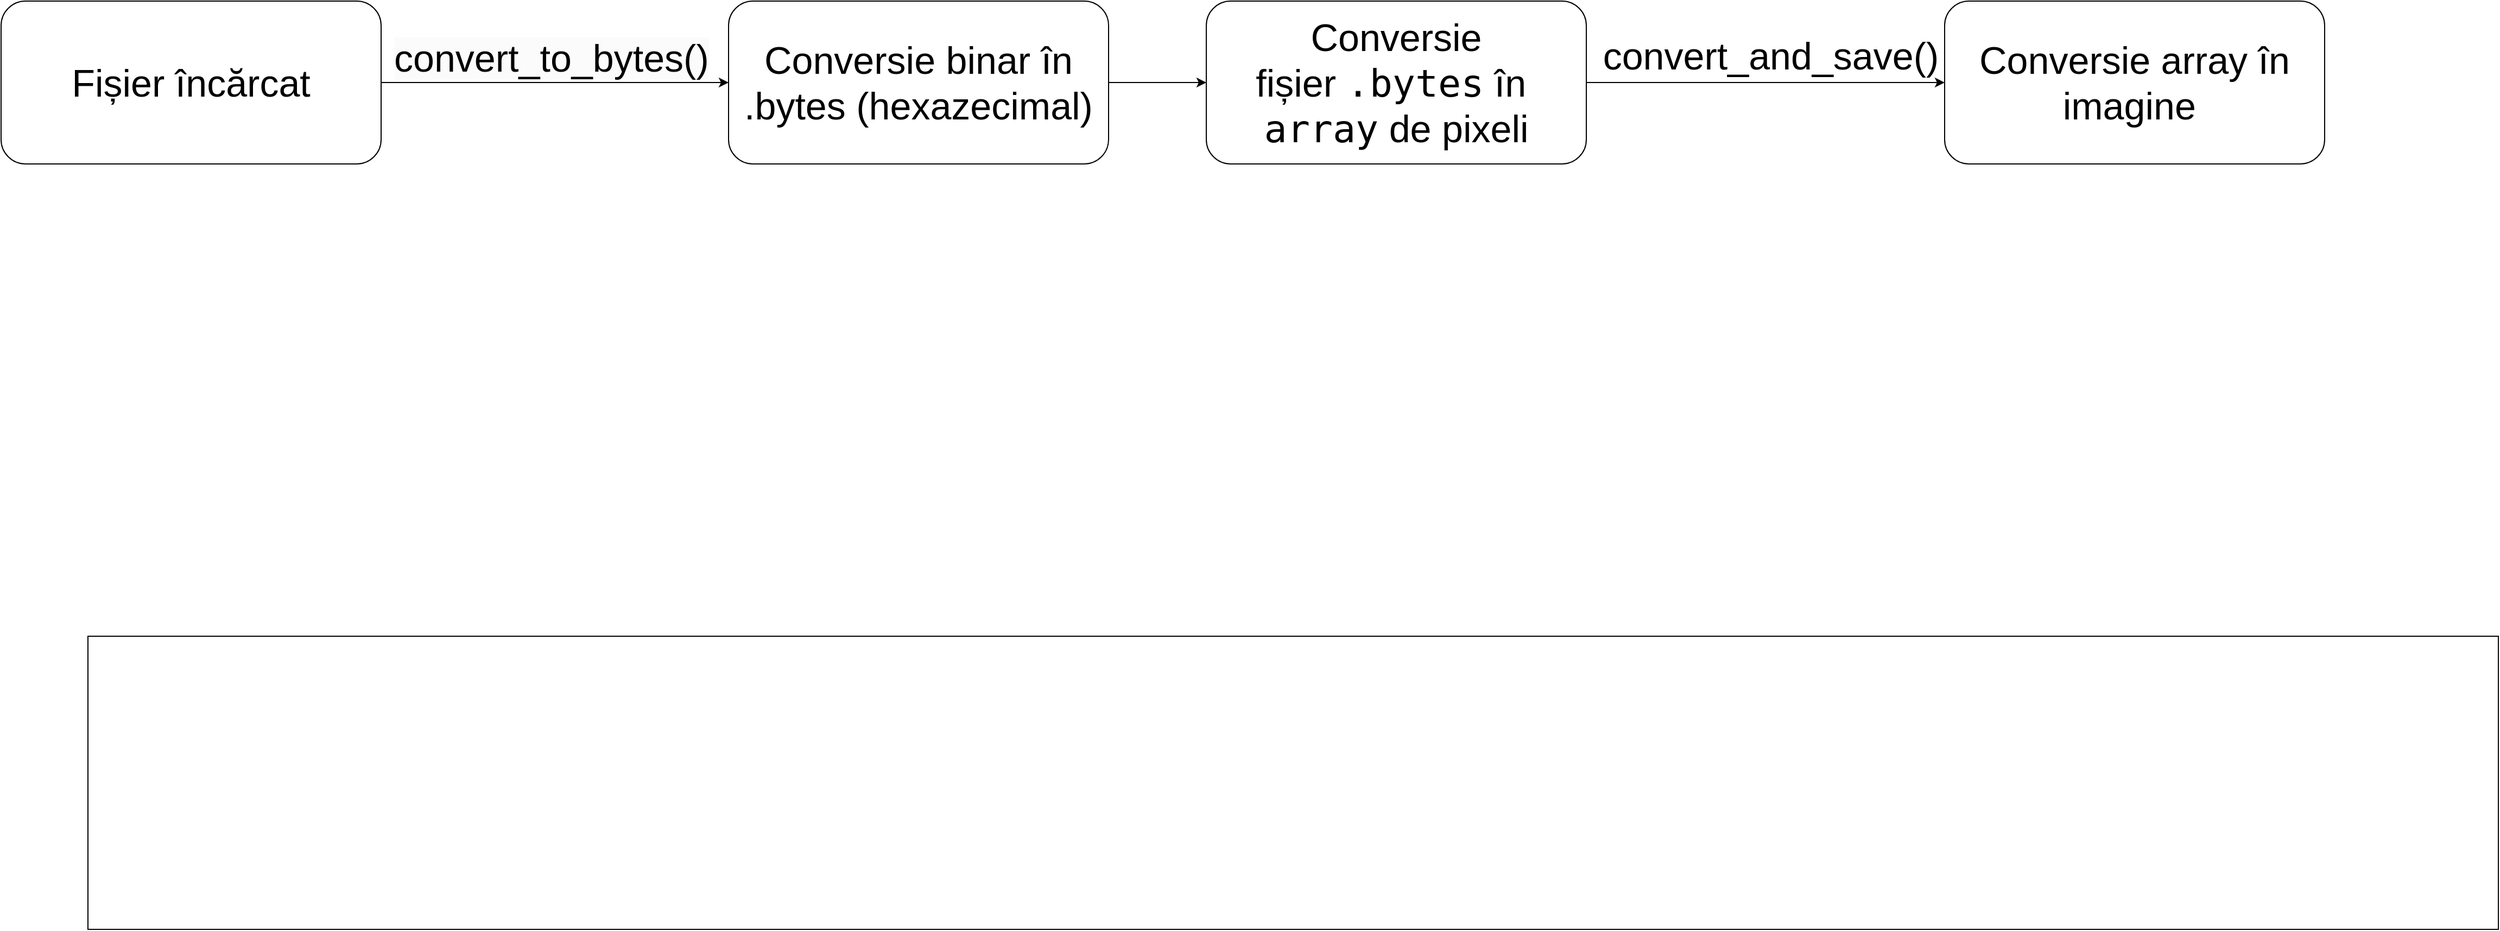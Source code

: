 <mxfile version="26.0.16">
  <diagram name="Pagină-1" id="5eUkdSgX30Y44kpR-12e">
    <mxGraphModel dx="3160" dy="1398" grid="1" gridSize="10" guides="1" tooltips="1" connect="1" arrows="1" fold="1" page="1" pageScale="1" pageWidth="827" pageHeight="1169" math="0" shadow="0">
      <root>
        <mxCell id="0" />
        <mxCell id="1" parent="0" />
        <mxCell id="FSYm2LaGMuL27qVGOOie-42" value="&lt;font&gt;convert_and_save()&lt;/font&gt;" style="text;html=1;align=center;verticalAlign=middle;whiteSpace=wrap;rounded=0;fontSize=35;movable=1;resizable=1;rotatable=1;deletable=1;editable=1;locked=0;connectable=1;" vertex="1" parent="1">
          <mxGeometry x="1470" y="140" width="60" height="30" as="geometry" />
        </mxCell>
        <mxCell id="FSYm2LaGMuL27qVGOOie-63" value="" style="rounded=0;whiteSpace=wrap;html=1;" vertex="1" parent="1">
          <mxGeometry x="-50" y="690" width="2220" height="270" as="geometry" />
        </mxCell>
        <mxCell id="FSYm2LaGMuL27qVGOOie-57" style="edgeStyle=orthogonalEdgeStyle;rounded=0;orthogonalLoop=1;jettySize=auto;html=1;exitX=1;exitY=0.5;exitDx=0;exitDy=0;entryX=0;entryY=0.5;entryDx=0;entryDy=0;fontSize=35;movable=0;resizable=0;rotatable=0;deletable=0;editable=0;locked=1;connectable=0;" edge="1" parent="1" source="FSYm2LaGMuL27qVGOOie-50" target="FSYm2LaGMuL27qVGOOie-53">
          <mxGeometry relative="1" as="geometry" />
        </mxCell>
        <mxCell id="FSYm2LaGMuL27qVGOOie-50" value="Conversie fișier&amp;nbsp;&lt;code data-end=&quot;1301&quot; data-start=&quot;1293&quot;&gt;.bytes&lt;/code&gt;&amp;nbsp;în&amp;nbsp;&lt;div&gt;&lt;code data-end=&quot;1317&quot; data-start=&quot;1310&quot;&gt;array&lt;/code&gt;&amp;nbsp;de pixeli&lt;/div&gt;" style="rounded=1;whiteSpace=wrap;html=1;fontSize=35;verticalAlign=middle;movable=1;resizable=1;rotatable=1;deletable=1;editable=1;locked=0;connectable=1;" vertex="1" parent="1">
          <mxGeometry x="980" y="105" width="350" height="150" as="geometry" />
        </mxCell>
        <mxCell id="FSYm2LaGMuL27qVGOOie-53" value="Conversie array în imagine&amp;nbsp;" style="rounded=1;whiteSpace=wrap;html=1;fontSize=35;verticalAlign=middle;movable=0;resizable=0;rotatable=0;deletable=0;editable=0;locked=1;connectable=0;" vertex="1" parent="1">
          <mxGeometry x="1660" y="105" width="350" height="150" as="geometry" />
        </mxCell>
        <mxCell id="FSYm2LaGMuL27qVGOOie-56" value="&lt;span style=&quot;color: rgb(0, 0, 0); font-family: Helvetica; font-style: normal; font-variant-ligatures: normal; font-variant-caps: normal; font-weight: 400; letter-spacing: normal; orphans: 2; text-align: center; text-indent: 0px; text-transform: none; widows: 2; word-spacing: 0px; -webkit-text-stroke-width: 0px; white-space: normal; background-color: rgb(251, 251, 251); text-decoration-thickness: initial; text-decoration-style: initial; text-decoration-color: initial; float: none; display: inline !important;&quot;&gt;convert_to_bytes()&lt;/span&gt;" style="text;whiteSpace=wrap;html=1;fontSize=35;movable=1;resizable=1;rotatable=1;deletable=1;editable=1;locked=0;connectable=1;" vertex="1" parent="1">
          <mxGeometry x="230" y="130" width="300" height="70" as="geometry" />
        </mxCell>
        <mxCell id="FSYm2LaGMuL27qVGOOie-65" style="edgeStyle=orthogonalEdgeStyle;rounded=0;orthogonalLoop=1;jettySize=auto;html=1;exitX=1;exitY=0.5;exitDx=0;exitDy=0;entryX=0;entryY=0.5;entryDx=0;entryDy=0;" edge="1" parent="1" source="FSYm2LaGMuL27qVGOOie-64" target="FSYm2LaGMuL27qVGOOie-50">
          <mxGeometry relative="1" as="geometry" />
        </mxCell>
        <mxCell id="FSYm2LaGMuL27qVGOOie-64" value="Conversie binar în .bytes (hexazecimal)" style="rounded=1;whiteSpace=wrap;html=1;fontSize=35;verticalAlign=middle;movable=1;resizable=1;rotatable=1;deletable=1;editable=1;locked=0;connectable=1;" vertex="1" parent="1">
          <mxGeometry x="540" y="105" width="350" height="150" as="geometry" />
        </mxCell>
        <mxCell id="FSYm2LaGMuL27qVGOOie-67" style="edgeStyle=orthogonalEdgeStyle;rounded=0;orthogonalLoop=1;jettySize=auto;html=1;exitX=1;exitY=0.5;exitDx=0;exitDy=0;entryX=0;entryY=0.5;entryDx=0;entryDy=0;" edge="1" parent="1" source="FSYm2LaGMuL27qVGOOie-66" target="FSYm2LaGMuL27qVGOOie-64">
          <mxGeometry relative="1" as="geometry" />
        </mxCell>
        <mxCell id="FSYm2LaGMuL27qVGOOie-66" value="Fișier încărcat" style="rounded=1;whiteSpace=wrap;html=1;fontSize=35;verticalAlign=middle;movable=1;resizable=1;rotatable=1;deletable=1;editable=1;locked=0;connectable=1;" vertex="1" parent="1">
          <mxGeometry x="-130" y="105" width="350" height="150" as="geometry" />
        </mxCell>
      </root>
    </mxGraphModel>
  </diagram>
</mxfile>
